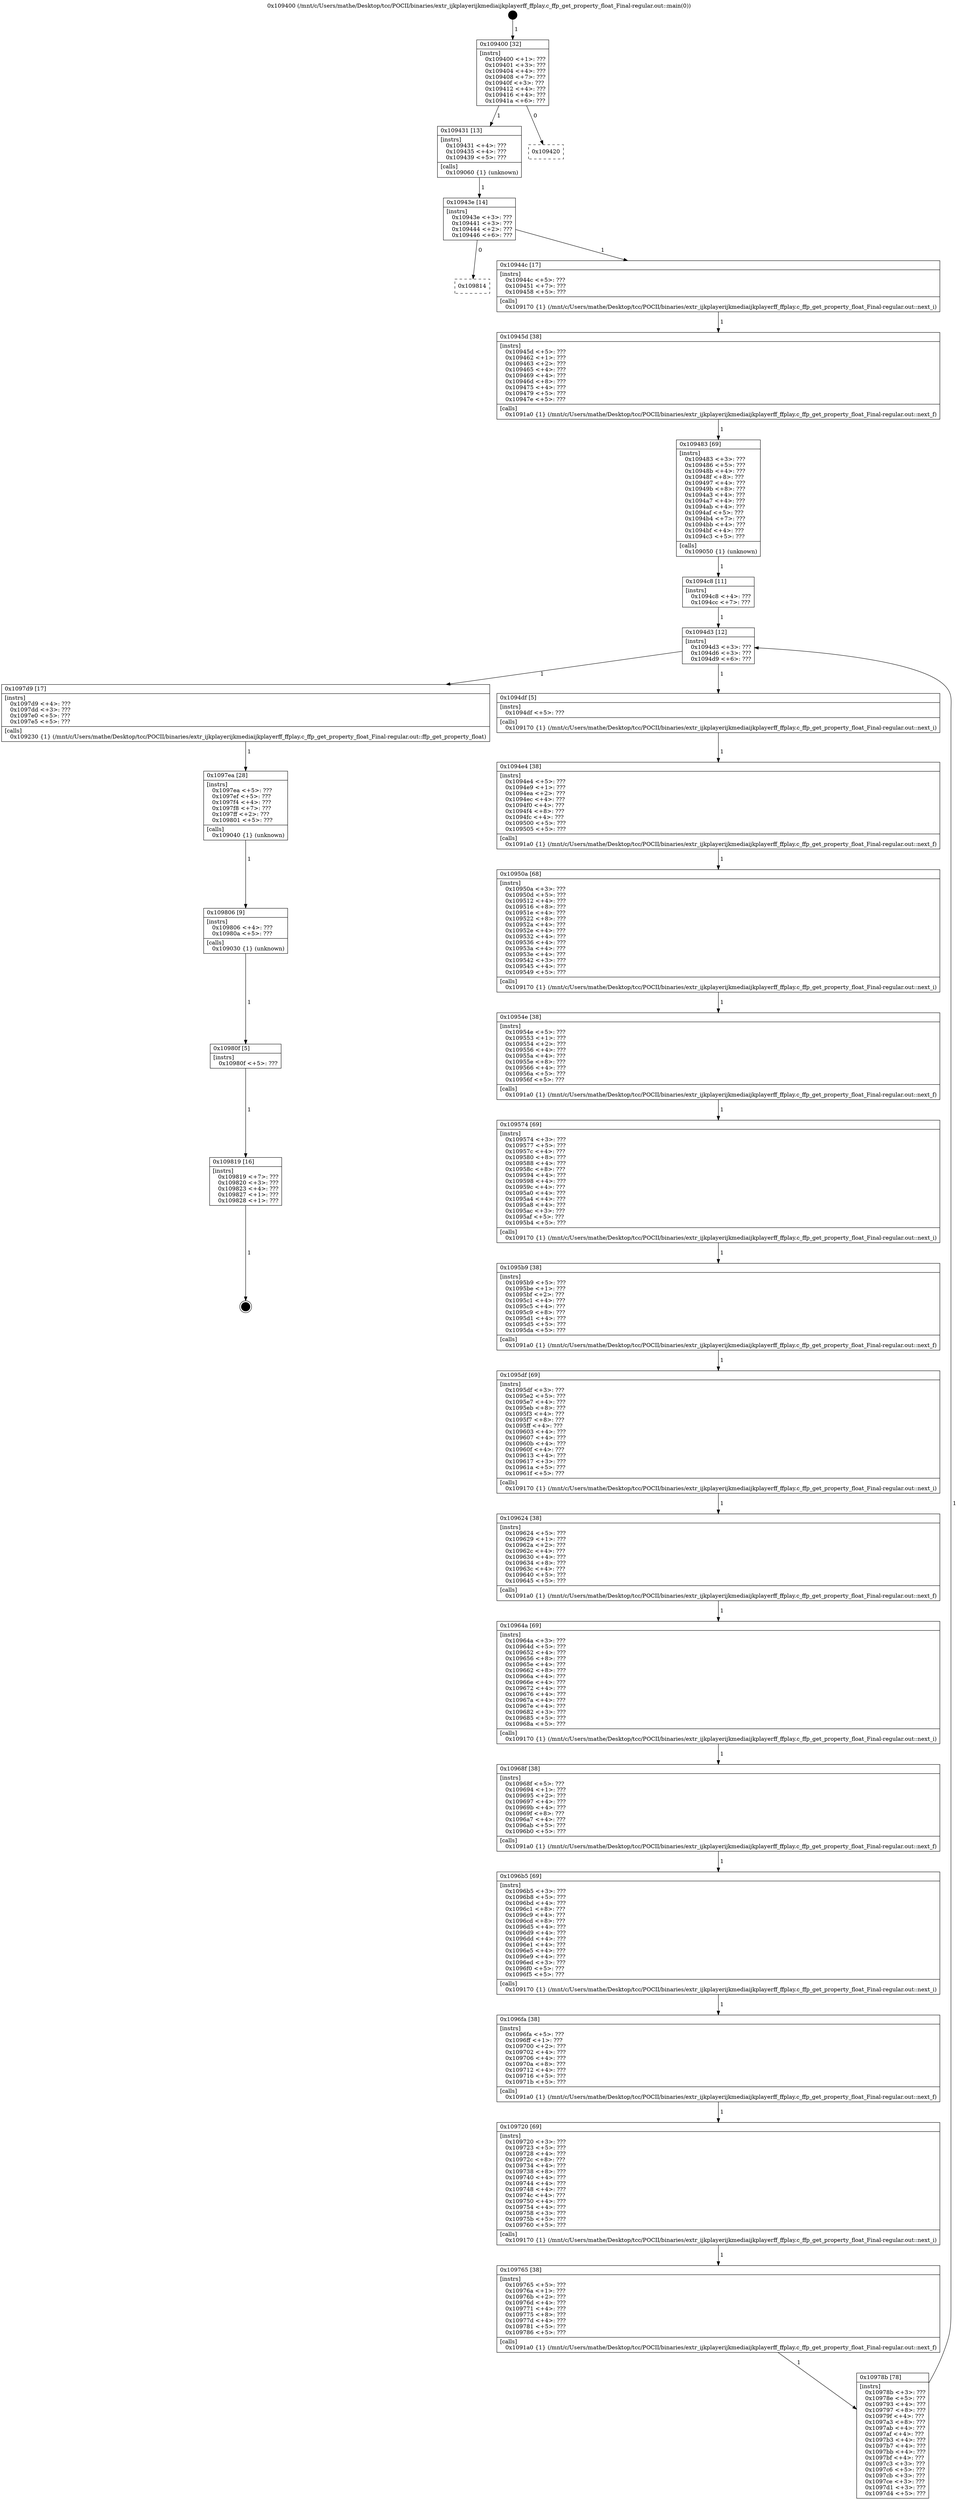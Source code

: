 digraph "0x109400" {
  label = "0x109400 (/mnt/c/Users/mathe/Desktop/tcc/POCII/binaries/extr_ijkplayerijkmediaijkplayerff_ffplay.c_ffp_get_property_float_Final-regular.out::main(0))"
  labelloc = "t"
  node[shape=record]

  Entry [label="",width=0.3,height=0.3,shape=circle,fillcolor=black,style=filled]
  "0x109400" [label="{
     0x109400 [32]\l
     | [instrs]\l
     &nbsp;&nbsp;0x109400 \<+1\>: ???\l
     &nbsp;&nbsp;0x109401 \<+3\>: ???\l
     &nbsp;&nbsp;0x109404 \<+4\>: ???\l
     &nbsp;&nbsp;0x109408 \<+7\>: ???\l
     &nbsp;&nbsp;0x10940f \<+3\>: ???\l
     &nbsp;&nbsp;0x109412 \<+4\>: ???\l
     &nbsp;&nbsp;0x109416 \<+4\>: ???\l
     &nbsp;&nbsp;0x10941a \<+6\>: ???\l
  }"]
  "0x109431" [label="{
     0x109431 [13]\l
     | [instrs]\l
     &nbsp;&nbsp;0x109431 \<+4\>: ???\l
     &nbsp;&nbsp;0x109435 \<+4\>: ???\l
     &nbsp;&nbsp;0x109439 \<+5\>: ???\l
     | [calls]\l
     &nbsp;&nbsp;0x109060 \{1\} (unknown)\l
  }"]
  "0x109420" [label="{
     0x109420\l
  }", style=dashed]
  "0x10943e" [label="{
     0x10943e [14]\l
     | [instrs]\l
     &nbsp;&nbsp;0x10943e \<+3\>: ???\l
     &nbsp;&nbsp;0x109441 \<+3\>: ???\l
     &nbsp;&nbsp;0x109444 \<+2\>: ???\l
     &nbsp;&nbsp;0x109446 \<+6\>: ???\l
  }"]
  "0x109814" [label="{
     0x109814\l
  }", style=dashed]
  "0x10944c" [label="{
     0x10944c [17]\l
     | [instrs]\l
     &nbsp;&nbsp;0x10944c \<+5\>: ???\l
     &nbsp;&nbsp;0x109451 \<+7\>: ???\l
     &nbsp;&nbsp;0x109458 \<+5\>: ???\l
     | [calls]\l
     &nbsp;&nbsp;0x109170 \{1\} (/mnt/c/Users/mathe/Desktop/tcc/POCII/binaries/extr_ijkplayerijkmediaijkplayerff_ffplay.c_ffp_get_property_float_Final-regular.out::next_i)\l
  }"]
  Exit [label="",width=0.3,height=0.3,shape=circle,fillcolor=black,style=filled,peripheries=2]
  "0x10945d" [label="{
     0x10945d [38]\l
     | [instrs]\l
     &nbsp;&nbsp;0x10945d \<+5\>: ???\l
     &nbsp;&nbsp;0x109462 \<+1\>: ???\l
     &nbsp;&nbsp;0x109463 \<+2\>: ???\l
     &nbsp;&nbsp;0x109465 \<+4\>: ???\l
     &nbsp;&nbsp;0x109469 \<+4\>: ???\l
     &nbsp;&nbsp;0x10946d \<+8\>: ???\l
     &nbsp;&nbsp;0x109475 \<+4\>: ???\l
     &nbsp;&nbsp;0x109479 \<+5\>: ???\l
     &nbsp;&nbsp;0x10947e \<+5\>: ???\l
     | [calls]\l
     &nbsp;&nbsp;0x1091a0 \{1\} (/mnt/c/Users/mathe/Desktop/tcc/POCII/binaries/extr_ijkplayerijkmediaijkplayerff_ffplay.c_ffp_get_property_float_Final-regular.out::next_f)\l
  }"]
  "0x109483" [label="{
     0x109483 [69]\l
     | [instrs]\l
     &nbsp;&nbsp;0x109483 \<+3\>: ???\l
     &nbsp;&nbsp;0x109486 \<+5\>: ???\l
     &nbsp;&nbsp;0x10948b \<+4\>: ???\l
     &nbsp;&nbsp;0x10948f \<+8\>: ???\l
     &nbsp;&nbsp;0x109497 \<+4\>: ???\l
     &nbsp;&nbsp;0x10949b \<+8\>: ???\l
     &nbsp;&nbsp;0x1094a3 \<+4\>: ???\l
     &nbsp;&nbsp;0x1094a7 \<+4\>: ???\l
     &nbsp;&nbsp;0x1094ab \<+4\>: ???\l
     &nbsp;&nbsp;0x1094af \<+5\>: ???\l
     &nbsp;&nbsp;0x1094b4 \<+7\>: ???\l
     &nbsp;&nbsp;0x1094bb \<+4\>: ???\l
     &nbsp;&nbsp;0x1094bf \<+4\>: ???\l
     &nbsp;&nbsp;0x1094c3 \<+5\>: ???\l
     | [calls]\l
     &nbsp;&nbsp;0x109050 \{1\} (unknown)\l
  }"]
  "0x1094d3" [label="{
     0x1094d3 [12]\l
     | [instrs]\l
     &nbsp;&nbsp;0x1094d3 \<+3\>: ???\l
     &nbsp;&nbsp;0x1094d6 \<+3\>: ???\l
     &nbsp;&nbsp;0x1094d9 \<+6\>: ???\l
  }"]
  "0x1097d9" [label="{
     0x1097d9 [17]\l
     | [instrs]\l
     &nbsp;&nbsp;0x1097d9 \<+4\>: ???\l
     &nbsp;&nbsp;0x1097dd \<+3\>: ???\l
     &nbsp;&nbsp;0x1097e0 \<+5\>: ???\l
     &nbsp;&nbsp;0x1097e5 \<+5\>: ???\l
     | [calls]\l
     &nbsp;&nbsp;0x109230 \{1\} (/mnt/c/Users/mathe/Desktop/tcc/POCII/binaries/extr_ijkplayerijkmediaijkplayerff_ffplay.c_ffp_get_property_float_Final-regular.out::ffp_get_property_float)\l
  }"]
  "0x1094df" [label="{
     0x1094df [5]\l
     | [instrs]\l
     &nbsp;&nbsp;0x1094df \<+5\>: ???\l
     | [calls]\l
     &nbsp;&nbsp;0x109170 \{1\} (/mnt/c/Users/mathe/Desktop/tcc/POCII/binaries/extr_ijkplayerijkmediaijkplayerff_ffplay.c_ffp_get_property_float_Final-regular.out::next_i)\l
  }"]
  "0x1094e4" [label="{
     0x1094e4 [38]\l
     | [instrs]\l
     &nbsp;&nbsp;0x1094e4 \<+5\>: ???\l
     &nbsp;&nbsp;0x1094e9 \<+1\>: ???\l
     &nbsp;&nbsp;0x1094ea \<+2\>: ???\l
     &nbsp;&nbsp;0x1094ec \<+4\>: ???\l
     &nbsp;&nbsp;0x1094f0 \<+4\>: ???\l
     &nbsp;&nbsp;0x1094f4 \<+8\>: ???\l
     &nbsp;&nbsp;0x1094fc \<+4\>: ???\l
     &nbsp;&nbsp;0x109500 \<+5\>: ???\l
     &nbsp;&nbsp;0x109505 \<+5\>: ???\l
     | [calls]\l
     &nbsp;&nbsp;0x1091a0 \{1\} (/mnt/c/Users/mathe/Desktop/tcc/POCII/binaries/extr_ijkplayerijkmediaijkplayerff_ffplay.c_ffp_get_property_float_Final-regular.out::next_f)\l
  }"]
  "0x10950a" [label="{
     0x10950a [68]\l
     | [instrs]\l
     &nbsp;&nbsp;0x10950a \<+3\>: ???\l
     &nbsp;&nbsp;0x10950d \<+5\>: ???\l
     &nbsp;&nbsp;0x109512 \<+4\>: ???\l
     &nbsp;&nbsp;0x109516 \<+8\>: ???\l
     &nbsp;&nbsp;0x10951e \<+4\>: ???\l
     &nbsp;&nbsp;0x109522 \<+8\>: ???\l
     &nbsp;&nbsp;0x10952a \<+4\>: ???\l
     &nbsp;&nbsp;0x10952e \<+4\>: ???\l
     &nbsp;&nbsp;0x109532 \<+4\>: ???\l
     &nbsp;&nbsp;0x109536 \<+4\>: ???\l
     &nbsp;&nbsp;0x10953a \<+4\>: ???\l
     &nbsp;&nbsp;0x10953e \<+4\>: ???\l
     &nbsp;&nbsp;0x109542 \<+3\>: ???\l
     &nbsp;&nbsp;0x109545 \<+4\>: ???\l
     &nbsp;&nbsp;0x109549 \<+5\>: ???\l
     | [calls]\l
     &nbsp;&nbsp;0x109170 \{1\} (/mnt/c/Users/mathe/Desktop/tcc/POCII/binaries/extr_ijkplayerijkmediaijkplayerff_ffplay.c_ffp_get_property_float_Final-regular.out::next_i)\l
  }"]
  "0x10954e" [label="{
     0x10954e [38]\l
     | [instrs]\l
     &nbsp;&nbsp;0x10954e \<+5\>: ???\l
     &nbsp;&nbsp;0x109553 \<+1\>: ???\l
     &nbsp;&nbsp;0x109554 \<+2\>: ???\l
     &nbsp;&nbsp;0x109556 \<+4\>: ???\l
     &nbsp;&nbsp;0x10955a \<+4\>: ???\l
     &nbsp;&nbsp;0x10955e \<+8\>: ???\l
     &nbsp;&nbsp;0x109566 \<+4\>: ???\l
     &nbsp;&nbsp;0x10956a \<+5\>: ???\l
     &nbsp;&nbsp;0x10956f \<+5\>: ???\l
     | [calls]\l
     &nbsp;&nbsp;0x1091a0 \{1\} (/mnt/c/Users/mathe/Desktop/tcc/POCII/binaries/extr_ijkplayerijkmediaijkplayerff_ffplay.c_ffp_get_property_float_Final-regular.out::next_f)\l
  }"]
  "0x109574" [label="{
     0x109574 [69]\l
     | [instrs]\l
     &nbsp;&nbsp;0x109574 \<+3\>: ???\l
     &nbsp;&nbsp;0x109577 \<+5\>: ???\l
     &nbsp;&nbsp;0x10957c \<+4\>: ???\l
     &nbsp;&nbsp;0x109580 \<+8\>: ???\l
     &nbsp;&nbsp;0x109588 \<+4\>: ???\l
     &nbsp;&nbsp;0x10958c \<+8\>: ???\l
     &nbsp;&nbsp;0x109594 \<+4\>: ???\l
     &nbsp;&nbsp;0x109598 \<+4\>: ???\l
     &nbsp;&nbsp;0x10959c \<+4\>: ???\l
     &nbsp;&nbsp;0x1095a0 \<+4\>: ???\l
     &nbsp;&nbsp;0x1095a4 \<+4\>: ???\l
     &nbsp;&nbsp;0x1095a8 \<+4\>: ???\l
     &nbsp;&nbsp;0x1095ac \<+3\>: ???\l
     &nbsp;&nbsp;0x1095af \<+5\>: ???\l
     &nbsp;&nbsp;0x1095b4 \<+5\>: ???\l
     | [calls]\l
     &nbsp;&nbsp;0x109170 \{1\} (/mnt/c/Users/mathe/Desktop/tcc/POCII/binaries/extr_ijkplayerijkmediaijkplayerff_ffplay.c_ffp_get_property_float_Final-regular.out::next_i)\l
  }"]
  "0x1095b9" [label="{
     0x1095b9 [38]\l
     | [instrs]\l
     &nbsp;&nbsp;0x1095b9 \<+5\>: ???\l
     &nbsp;&nbsp;0x1095be \<+1\>: ???\l
     &nbsp;&nbsp;0x1095bf \<+2\>: ???\l
     &nbsp;&nbsp;0x1095c1 \<+4\>: ???\l
     &nbsp;&nbsp;0x1095c5 \<+4\>: ???\l
     &nbsp;&nbsp;0x1095c9 \<+8\>: ???\l
     &nbsp;&nbsp;0x1095d1 \<+4\>: ???\l
     &nbsp;&nbsp;0x1095d5 \<+5\>: ???\l
     &nbsp;&nbsp;0x1095da \<+5\>: ???\l
     | [calls]\l
     &nbsp;&nbsp;0x1091a0 \{1\} (/mnt/c/Users/mathe/Desktop/tcc/POCII/binaries/extr_ijkplayerijkmediaijkplayerff_ffplay.c_ffp_get_property_float_Final-regular.out::next_f)\l
  }"]
  "0x1095df" [label="{
     0x1095df [69]\l
     | [instrs]\l
     &nbsp;&nbsp;0x1095df \<+3\>: ???\l
     &nbsp;&nbsp;0x1095e2 \<+5\>: ???\l
     &nbsp;&nbsp;0x1095e7 \<+4\>: ???\l
     &nbsp;&nbsp;0x1095eb \<+8\>: ???\l
     &nbsp;&nbsp;0x1095f3 \<+4\>: ???\l
     &nbsp;&nbsp;0x1095f7 \<+8\>: ???\l
     &nbsp;&nbsp;0x1095ff \<+4\>: ???\l
     &nbsp;&nbsp;0x109603 \<+4\>: ???\l
     &nbsp;&nbsp;0x109607 \<+4\>: ???\l
     &nbsp;&nbsp;0x10960b \<+4\>: ???\l
     &nbsp;&nbsp;0x10960f \<+4\>: ???\l
     &nbsp;&nbsp;0x109613 \<+4\>: ???\l
     &nbsp;&nbsp;0x109617 \<+3\>: ???\l
     &nbsp;&nbsp;0x10961a \<+5\>: ???\l
     &nbsp;&nbsp;0x10961f \<+5\>: ???\l
     | [calls]\l
     &nbsp;&nbsp;0x109170 \{1\} (/mnt/c/Users/mathe/Desktop/tcc/POCII/binaries/extr_ijkplayerijkmediaijkplayerff_ffplay.c_ffp_get_property_float_Final-regular.out::next_i)\l
  }"]
  "0x109624" [label="{
     0x109624 [38]\l
     | [instrs]\l
     &nbsp;&nbsp;0x109624 \<+5\>: ???\l
     &nbsp;&nbsp;0x109629 \<+1\>: ???\l
     &nbsp;&nbsp;0x10962a \<+2\>: ???\l
     &nbsp;&nbsp;0x10962c \<+4\>: ???\l
     &nbsp;&nbsp;0x109630 \<+4\>: ???\l
     &nbsp;&nbsp;0x109634 \<+8\>: ???\l
     &nbsp;&nbsp;0x10963c \<+4\>: ???\l
     &nbsp;&nbsp;0x109640 \<+5\>: ???\l
     &nbsp;&nbsp;0x109645 \<+5\>: ???\l
     | [calls]\l
     &nbsp;&nbsp;0x1091a0 \{1\} (/mnt/c/Users/mathe/Desktop/tcc/POCII/binaries/extr_ijkplayerijkmediaijkplayerff_ffplay.c_ffp_get_property_float_Final-regular.out::next_f)\l
  }"]
  "0x10964a" [label="{
     0x10964a [69]\l
     | [instrs]\l
     &nbsp;&nbsp;0x10964a \<+3\>: ???\l
     &nbsp;&nbsp;0x10964d \<+5\>: ???\l
     &nbsp;&nbsp;0x109652 \<+4\>: ???\l
     &nbsp;&nbsp;0x109656 \<+8\>: ???\l
     &nbsp;&nbsp;0x10965e \<+4\>: ???\l
     &nbsp;&nbsp;0x109662 \<+8\>: ???\l
     &nbsp;&nbsp;0x10966a \<+4\>: ???\l
     &nbsp;&nbsp;0x10966e \<+4\>: ???\l
     &nbsp;&nbsp;0x109672 \<+4\>: ???\l
     &nbsp;&nbsp;0x109676 \<+4\>: ???\l
     &nbsp;&nbsp;0x10967a \<+4\>: ???\l
     &nbsp;&nbsp;0x10967e \<+4\>: ???\l
     &nbsp;&nbsp;0x109682 \<+3\>: ???\l
     &nbsp;&nbsp;0x109685 \<+5\>: ???\l
     &nbsp;&nbsp;0x10968a \<+5\>: ???\l
     | [calls]\l
     &nbsp;&nbsp;0x109170 \{1\} (/mnt/c/Users/mathe/Desktop/tcc/POCII/binaries/extr_ijkplayerijkmediaijkplayerff_ffplay.c_ffp_get_property_float_Final-regular.out::next_i)\l
  }"]
  "0x10968f" [label="{
     0x10968f [38]\l
     | [instrs]\l
     &nbsp;&nbsp;0x10968f \<+5\>: ???\l
     &nbsp;&nbsp;0x109694 \<+1\>: ???\l
     &nbsp;&nbsp;0x109695 \<+2\>: ???\l
     &nbsp;&nbsp;0x109697 \<+4\>: ???\l
     &nbsp;&nbsp;0x10969b \<+4\>: ???\l
     &nbsp;&nbsp;0x10969f \<+8\>: ???\l
     &nbsp;&nbsp;0x1096a7 \<+4\>: ???\l
     &nbsp;&nbsp;0x1096ab \<+5\>: ???\l
     &nbsp;&nbsp;0x1096b0 \<+5\>: ???\l
     | [calls]\l
     &nbsp;&nbsp;0x1091a0 \{1\} (/mnt/c/Users/mathe/Desktop/tcc/POCII/binaries/extr_ijkplayerijkmediaijkplayerff_ffplay.c_ffp_get_property_float_Final-regular.out::next_f)\l
  }"]
  "0x1096b5" [label="{
     0x1096b5 [69]\l
     | [instrs]\l
     &nbsp;&nbsp;0x1096b5 \<+3\>: ???\l
     &nbsp;&nbsp;0x1096b8 \<+5\>: ???\l
     &nbsp;&nbsp;0x1096bd \<+4\>: ???\l
     &nbsp;&nbsp;0x1096c1 \<+8\>: ???\l
     &nbsp;&nbsp;0x1096c9 \<+4\>: ???\l
     &nbsp;&nbsp;0x1096cd \<+8\>: ???\l
     &nbsp;&nbsp;0x1096d5 \<+4\>: ???\l
     &nbsp;&nbsp;0x1096d9 \<+4\>: ???\l
     &nbsp;&nbsp;0x1096dd \<+4\>: ???\l
     &nbsp;&nbsp;0x1096e1 \<+4\>: ???\l
     &nbsp;&nbsp;0x1096e5 \<+4\>: ???\l
     &nbsp;&nbsp;0x1096e9 \<+4\>: ???\l
     &nbsp;&nbsp;0x1096ed \<+3\>: ???\l
     &nbsp;&nbsp;0x1096f0 \<+5\>: ???\l
     &nbsp;&nbsp;0x1096f5 \<+5\>: ???\l
     | [calls]\l
     &nbsp;&nbsp;0x109170 \{1\} (/mnt/c/Users/mathe/Desktop/tcc/POCII/binaries/extr_ijkplayerijkmediaijkplayerff_ffplay.c_ffp_get_property_float_Final-regular.out::next_i)\l
  }"]
  "0x1096fa" [label="{
     0x1096fa [38]\l
     | [instrs]\l
     &nbsp;&nbsp;0x1096fa \<+5\>: ???\l
     &nbsp;&nbsp;0x1096ff \<+1\>: ???\l
     &nbsp;&nbsp;0x109700 \<+2\>: ???\l
     &nbsp;&nbsp;0x109702 \<+4\>: ???\l
     &nbsp;&nbsp;0x109706 \<+4\>: ???\l
     &nbsp;&nbsp;0x10970a \<+8\>: ???\l
     &nbsp;&nbsp;0x109712 \<+4\>: ???\l
     &nbsp;&nbsp;0x109716 \<+5\>: ???\l
     &nbsp;&nbsp;0x10971b \<+5\>: ???\l
     | [calls]\l
     &nbsp;&nbsp;0x1091a0 \{1\} (/mnt/c/Users/mathe/Desktop/tcc/POCII/binaries/extr_ijkplayerijkmediaijkplayerff_ffplay.c_ffp_get_property_float_Final-regular.out::next_f)\l
  }"]
  "0x109720" [label="{
     0x109720 [69]\l
     | [instrs]\l
     &nbsp;&nbsp;0x109720 \<+3\>: ???\l
     &nbsp;&nbsp;0x109723 \<+5\>: ???\l
     &nbsp;&nbsp;0x109728 \<+4\>: ???\l
     &nbsp;&nbsp;0x10972c \<+8\>: ???\l
     &nbsp;&nbsp;0x109734 \<+4\>: ???\l
     &nbsp;&nbsp;0x109738 \<+8\>: ???\l
     &nbsp;&nbsp;0x109740 \<+4\>: ???\l
     &nbsp;&nbsp;0x109744 \<+4\>: ???\l
     &nbsp;&nbsp;0x109748 \<+4\>: ???\l
     &nbsp;&nbsp;0x10974c \<+4\>: ???\l
     &nbsp;&nbsp;0x109750 \<+4\>: ???\l
     &nbsp;&nbsp;0x109754 \<+4\>: ???\l
     &nbsp;&nbsp;0x109758 \<+3\>: ???\l
     &nbsp;&nbsp;0x10975b \<+5\>: ???\l
     &nbsp;&nbsp;0x109760 \<+5\>: ???\l
     | [calls]\l
     &nbsp;&nbsp;0x109170 \{1\} (/mnt/c/Users/mathe/Desktop/tcc/POCII/binaries/extr_ijkplayerijkmediaijkplayerff_ffplay.c_ffp_get_property_float_Final-regular.out::next_i)\l
  }"]
  "0x109765" [label="{
     0x109765 [38]\l
     | [instrs]\l
     &nbsp;&nbsp;0x109765 \<+5\>: ???\l
     &nbsp;&nbsp;0x10976a \<+1\>: ???\l
     &nbsp;&nbsp;0x10976b \<+2\>: ???\l
     &nbsp;&nbsp;0x10976d \<+4\>: ???\l
     &nbsp;&nbsp;0x109771 \<+4\>: ???\l
     &nbsp;&nbsp;0x109775 \<+8\>: ???\l
     &nbsp;&nbsp;0x10977d \<+4\>: ???\l
     &nbsp;&nbsp;0x109781 \<+5\>: ???\l
     &nbsp;&nbsp;0x109786 \<+5\>: ???\l
     | [calls]\l
     &nbsp;&nbsp;0x1091a0 \{1\} (/mnt/c/Users/mathe/Desktop/tcc/POCII/binaries/extr_ijkplayerijkmediaijkplayerff_ffplay.c_ffp_get_property_float_Final-regular.out::next_f)\l
  }"]
  "0x10978b" [label="{
     0x10978b [78]\l
     | [instrs]\l
     &nbsp;&nbsp;0x10978b \<+3\>: ???\l
     &nbsp;&nbsp;0x10978e \<+5\>: ???\l
     &nbsp;&nbsp;0x109793 \<+4\>: ???\l
     &nbsp;&nbsp;0x109797 \<+8\>: ???\l
     &nbsp;&nbsp;0x10979f \<+4\>: ???\l
     &nbsp;&nbsp;0x1097a3 \<+8\>: ???\l
     &nbsp;&nbsp;0x1097ab \<+4\>: ???\l
     &nbsp;&nbsp;0x1097af \<+4\>: ???\l
     &nbsp;&nbsp;0x1097b3 \<+4\>: ???\l
     &nbsp;&nbsp;0x1097b7 \<+4\>: ???\l
     &nbsp;&nbsp;0x1097bb \<+4\>: ???\l
     &nbsp;&nbsp;0x1097bf \<+4\>: ???\l
     &nbsp;&nbsp;0x1097c3 \<+3\>: ???\l
     &nbsp;&nbsp;0x1097c6 \<+5\>: ???\l
     &nbsp;&nbsp;0x1097cb \<+3\>: ???\l
     &nbsp;&nbsp;0x1097ce \<+3\>: ???\l
     &nbsp;&nbsp;0x1097d1 \<+3\>: ???\l
     &nbsp;&nbsp;0x1097d4 \<+5\>: ???\l
  }"]
  "0x1094c8" [label="{
     0x1094c8 [11]\l
     | [instrs]\l
     &nbsp;&nbsp;0x1094c8 \<+4\>: ???\l
     &nbsp;&nbsp;0x1094cc \<+7\>: ???\l
  }"]
  "0x1097ea" [label="{
     0x1097ea [28]\l
     | [instrs]\l
     &nbsp;&nbsp;0x1097ea \<+5\>: ???\l
     &nbsp;&nbsp;0x1097ef \<+5\>: ???\l
     &nbsp;&nbsp;0x1097f4 \<+4\>: ???\l
     &nbsp;&nbsp;0x1097f8 \<+7\>: ???\l
     &nbsp;&nbsp;0x1097ff \<+2\>: ???\l
     &nbsp;&nbsp;0x109801 \<+5\>: ???\l
     | [calls]\l
     &nbsp;&nbsp;0x109040 \{1\} (unknown)\l
  }"]
  "0x109806" [label="{
     0x109806 [9]\l
     | [instrs]\l
     &nbsp;&nbsp;0x109806 \<+4\>: ???\l
     &nbsp;&nbsp;0x10980a \<+5\>: ???\l
     | [calls]\l
     &nbsp;&nbsp;0x109030 \{1\} (unknown)\l
  }"]
  "0x10980f" [label="{
     0x10980f [5]\l
     | [instrs]\l
     &nbsp;&nbsp;0x10980f \<+5\>: ???\l
  }"]
  "0x109819" [label="{
     0x109819 [16]\l
     | [instrs]\l
     &nbsp;&nbsp;0x109819 \<+7\>: ???\l
     &nbsp;&nbsp;0x109820 \<+3\>: ???\l
     &nbsp;&nbsp;0x109823 \<+4\>: ???\l
     &nbsp;&nbsp;0x109827 \<+1\>: ???\l
     &nbsp;&nbsp;0x109828 \<+1\>: ???\l
  }"]
  Entry -> "0x109400" [label=" 1"]
  "0x109400" -> "0x109431" [label=" 1"]
  "0x109400" -> "0x109420" [label=" 0"]
  "0x109431" -> "0x10943e" [label=" 1"]
  "0x10943e" -> "0x109814" [label=" 0"]
  "0x10943e" -> "0x10944c" [label=" 1"]
  "0x109819" -> Exit [label=" 1"]
  "0x10944c" -> "0x10945d" [label=" 1"]
  "0x10945d" -> "0x109483" [label=" 1"]
  "0x109483" -> "0x1094c8" [label=" 1"]
  "0x1094d3" -> "0x1097d9" [label=" 1"]
  "0x1094d3" -> "0x1094df" [label=" 1"]
  "0x1094df" -> "0x1094e4" [label=" 1"]
  "0x1094e4" -> "0x10950a" [label=" 1"]
  "0x10950a" -> "0x10954e" [label=" 1"]
  "0x10954e" -> "0x109574" [label=" 1"]
  "0x109574" -> "0x1095b9" [label=" 1"]
  "0x1095b9" -> "0x1095df" [label=" 1"]
  "0x1095df" -> "0x109624" [label=" 1"]
  "0x109624" -> "0x10964a" [label=" 1"]
  "0x10964a" -> "0x10968f" [label=" 1"]
  "0x10968f" -> "0x1096b5" [label=" 1"]
  "0x1096b5" -> "0x1096fa" [label=" 1"]
  "0x1096fa" -> "0x109720" [label=" 1"]
  "0x109720" -> "0x109765" [label=" 1"]
  "0x109765" -> "0x10978b" [label=" 1"]
  "0x1094c8" -> "0x1094d3" [label=" 1"]
  "0x10978b" -> "0x1094d3" [label=" 1"]
  "0x1097d9" -> "0x1097ea" [label=" 1"]
  "0x1097ea" -> "0x109806" [label=" 1"]
  "0x109806" -> "0x10980f" [label=" 1"]
  "0x10980f" -> "0x109819" [label=" 1"]
}
